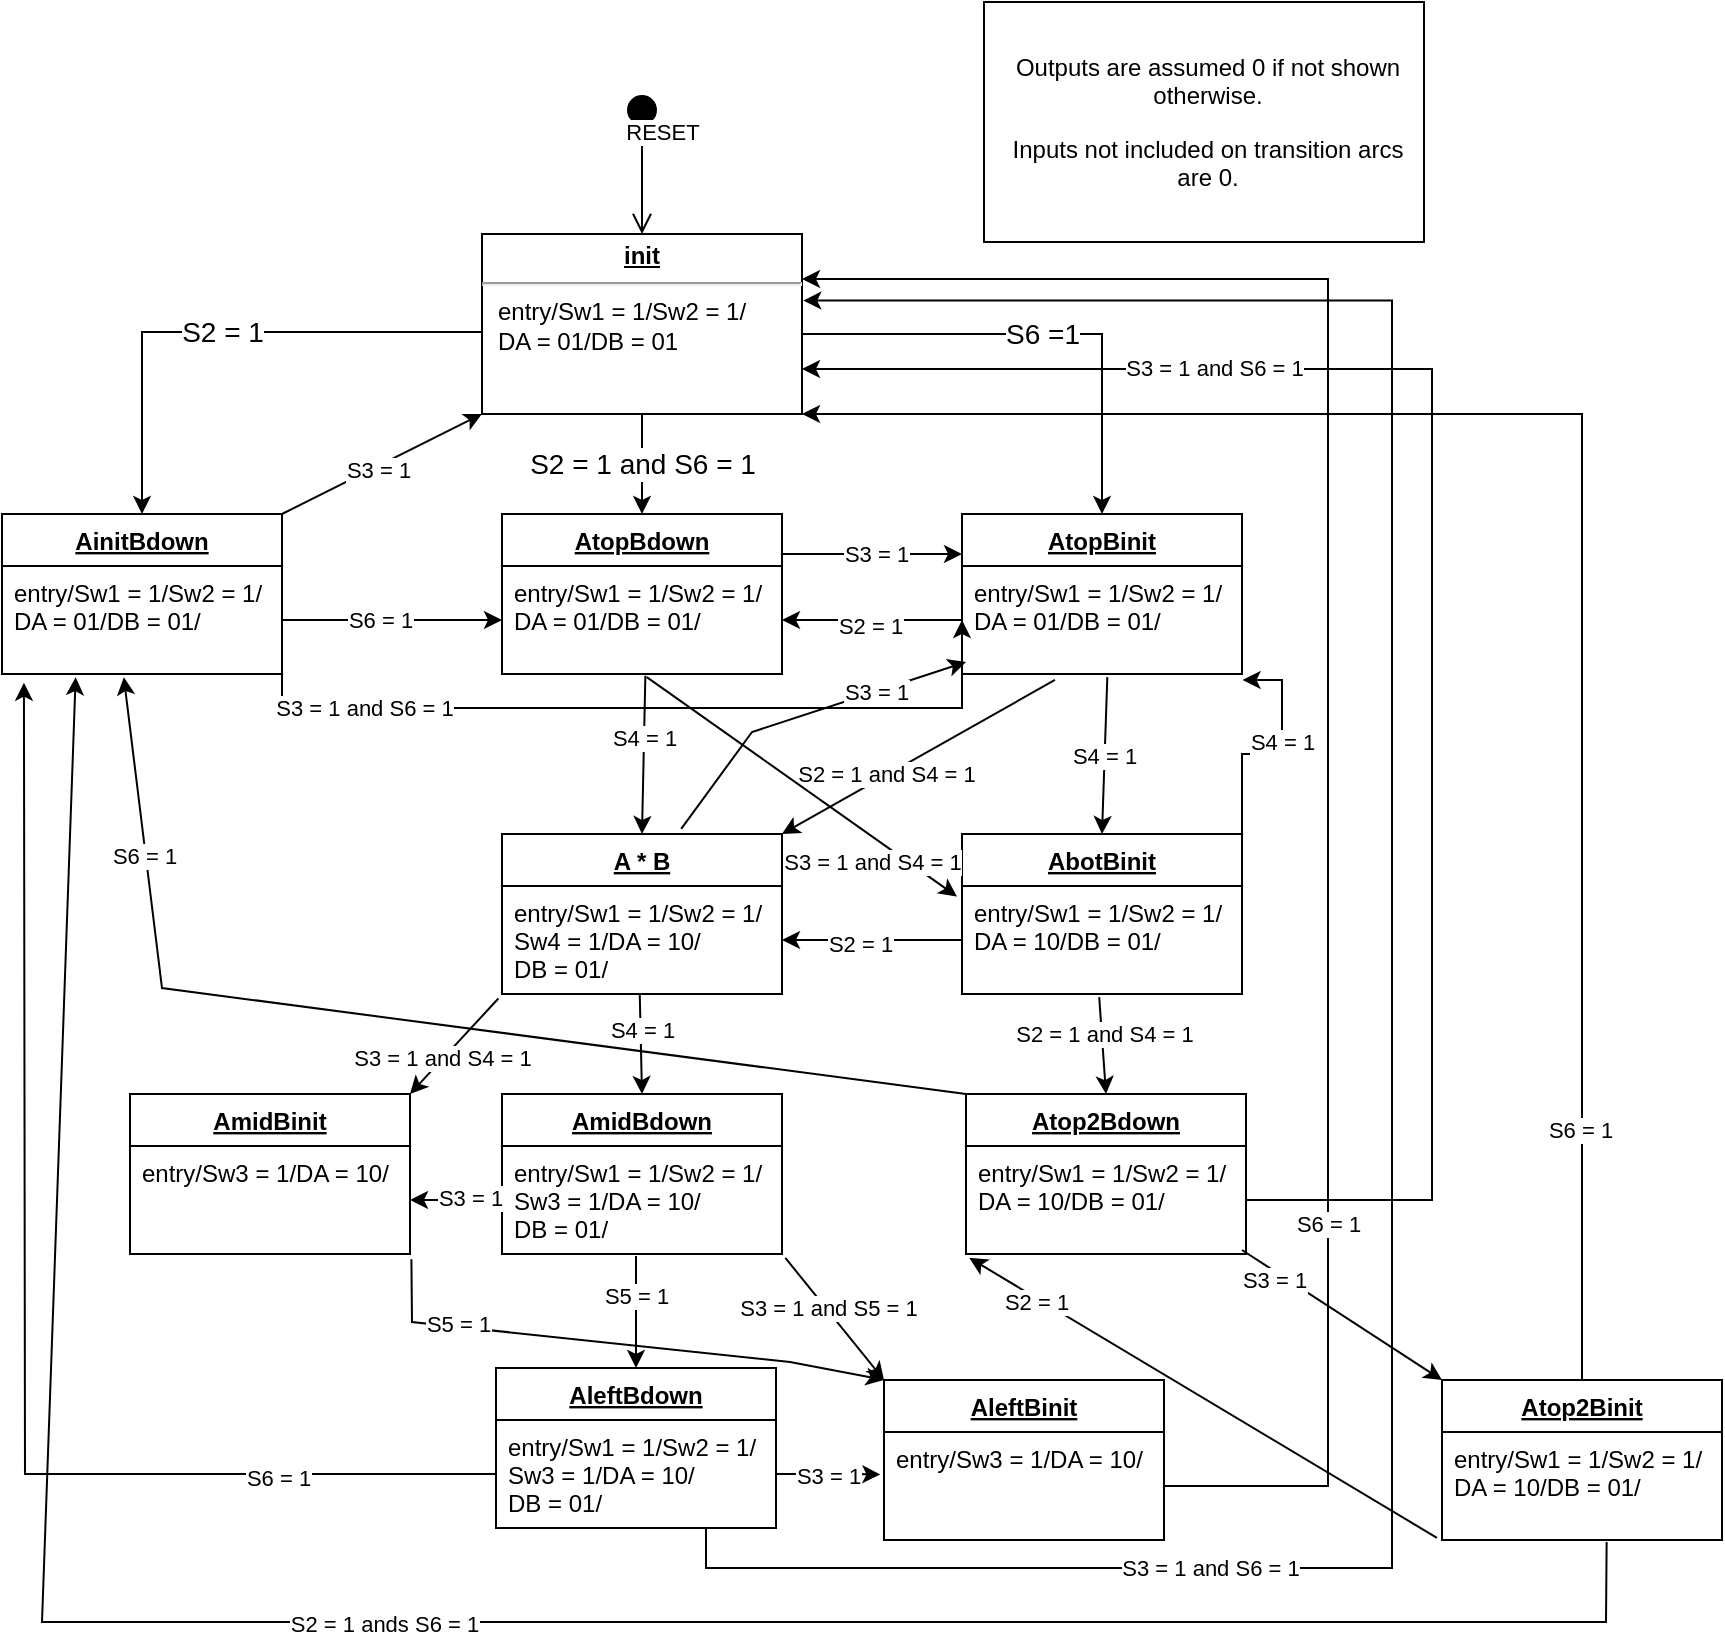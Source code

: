 <mxfile version="21.5.2" type="device">
  <diagram name="Page-1" id="LJ7FErqML_Ji2Pycz1u7">
    <mxGraphModel dx="989" dy="912" grid="0" gridSize="10" guides="1" tooltips="1" connect="1" arrows="1" fold="1" page="1" pageScale="1" pageWidth="850" pageHeight="1100" background="none" math="0" shadow="0">
      <root>
        <mxCell id="0" />
        <mxCell id="1" parent="0" />
        <mxCell id="zEwg5E2L285bCruXERSn-2" value="" style="rounded=0;whiteSpace=wrap;html=1;" vertex="1" parent="1">
          <mxGeometry x="590" y="18" width="220" height="120" as="geometry" />
        </mxCell>
        <mxCell id="Wfz2ZWmou7z-hoJO67oM-9" value="&lt;p style=&quot;margin:0px;margin-top:4px;text-align:center;text-decoration:underline;&quot;&gt;&lt;b&gt;init&lt;/b&gt;&lt;/p&gt;&lt;hr&gt;&lt;p style=&quot;margin:0px;margin-left:8px;&quot;&gt;entry/Sw1 = 1/Sw2 = 1/&lt;/p&gt;&lt;p style=&quot;margin:0px;margin-left:8px;&quot;&gt;DA = 01/DB = 01&lt;/p&gt;" style="verticalAlign=top;align=left;overflow=fill;fontSize=12;fontFamily=Helvetica;html=1;" parent="1" vertex="1">
          <mxGeometry x="339" y="134" width="160" height="90" as="geometry" />
        </mxCell>
        <mxCell id="Wfz2ZWmou7z-hoJO67oM-12" value="RESET" style="html=1;verticalAlign=bottom;startArrow=circle;startFill=1;endArrow=open;startSize=6;endSize=8;edgeStyle=elbowEdgeStyle;elbow=vertical;curved=0;rounded=0;" parent="1" target="Wfz2ZWmou7z-hoJO67oM-9" edge="1">
          <mxGeometry x="-0.2" y="10" width="80" relative="1" as="geometry">
            <mxPoint x="419" y="64" as="sourcePoint" />
            <mxPoint x="479" y="84" as="targetPoint" />
            <mxPoint as="offset" />
          </mxGeometry>
        </mxCell>
        <mxCell id="Wfz2ZWmou7z-hoJO67oM-14" value="AinitBdown" style="swimlane;fontStyle=5;childLayout=stackLayout;horizontal=1;startSize=26;fillColor=none;horizontalStack=0;resizeParent=1;resizeParentMax=0;resizeLast=0;collapsible=1;marginBottom=0;" parent="1" vertex="1">
          <mxGeometry x="99" y="274" width="140" height="80" as="geometry" />
        </mxCell>
        <mxCell id="Wfz2ZWmou7z-hoJO67oM-15" value="entry/Sw1 = 1/Sw2 = 1/&#xa;DA = 01/DB = 01/" style="text;strokeColor=none;fillColor=none;align=left;verticalAlign=top;spacingLeft=4;spacingRight=4;overflow=hidden;rotatable=0;points=[[0,0.5],[1,0.5]];portConstraint=eastwest;" parent="Wfz2ZWmou7z-hoJO67oM-14" vertex="1">
          <mxGeometry y="26" width="140" height="54" as="geometry" />
        </mxCell>
        <mxCell id="Wfz2ZWmou7z-hoJO67oM-20" value="AtopBinit" style="swimlane;fontStyle=5;childLayout=stackLayout;horizontal=1;startSize=26;fillColor=none;horizontalStack=0;resizeParent=1;resizeParentMax=0;resizeLast=0;collapsible=1;marginBottom=0;" parent="1" vertex="1">
          <mxGeometry x="579" y="274" width="140" height="80" as="geometry" />
        </mxCell>
        <mxCell id="Wfz2ZWmou7z-hoJO67oM-21" value="entry/Sw1 = 1/Sw2 = 1/&#xa;DA = 01/DB = 01/" style="text;strokeColor=none;fillColor=none;align=left;verticalAlign=top;spacingLeft=4;spacingRight=4;overflow=hidden;rotatable=0;points=[[0,0.5],[1,0.5]];portConstraint=eastwest;" parent="Wfz2ZWmou7z-hoJO67oM-20" vertex="1">
          <mxGeometry y="26" width="140" height="54" as="geometry" />
        </mxCell>
        <mxCell id="zEwg5E2L285bCruXERSn-22" style="edgeStyle=orthogonalEdgeStyle;rounded=0;orthogonalLoop=1;jettySize=auto;html=1;exitX=1;exitY=0.25;exitDx=0;exitDy=0;entryX=0;entryY=0.25;entryDx=0;entryDy=0;" edge="1" parent="1" source="U7DMnz9BZqN8sLMUT2tD-3" target="Wfz2ZWmou7z-hoJO67oM-20">
          <mxGeometry relative="1" as="geometry" />
        </mxCell>
        <mxCell id="zEwg5E2L285bCruXERSn-23" value="S3 = 1" style="edgeLabel;html=1;align=center;verticalAlign=middle;resizable=0;points=[];" vertex="1" connectable="0" parent="zEwg5E2L285bCruXERSn-22">
          <mxGeometry x="0.041" relative="1" as="geometry">
            <mxPoint as="offset" />
          </mxGeometry>
        </mxCell>
        <mxCell id="U7DMnz9BZqN8sLMUT2tD-3" value="AtopBdown" style="swimlane;fontStyle=5;childLayout=stackLayout;horizontal=1;startSize=26;fillColor=none;horizontalStack=0;resizeParent=1;resizeParentMax=0;resizeLast=0;collapsible=1;marginBottom=0;" parent="1" vertex="1">
          <mxGeometry x="349" y="274" width="140" height="80" as="geometry" />
        </mxCell>
        <mxCell id="U7DMnz9BZqN8sLMUT2tD-4" value="entry/Sw1 = 1/Sw2 = 1/&#xa;DA = 01/DB = 01/" style="text;strokeColor=none;fillColor=none;align=left;verticalAlign=top;spacingLeft=4;spacingRight=4;overflow=hidden;rotatable=0;points=[[0,0.5],[1,0.5]];portConstraint=eastwest;" parent="U7DMnz9BZqN8sLMUT2tD-3" vertex="1">
          <mxGeometry y="26" width="140" height="54" as="geometry" />
        </mxCell>
        <mxCell id="U7DMnz9BZqN8sLMUT2tD-14" value="" style="endArrow=classic;html=1;rounded=0;fontSize=14;entryX=0.5;entryY=0;entryDx=0;entryDy=0;" parent="1" target="Wfz2ZWmou7z-hoJO67oM-14" edge="1">
          <mxGeometry relative="1" as="geometry">
            <mxPoint x="339" y="183" as="sourcePoint" />
            <mxPoint x="439" y="183" as="targetPoint" />
            <Array as="points">
              <mxPoint x="169" y="183" />
            </Array>
          </mxGeometry>
        </mxCell>
        <mxCell id="U7DMnz9BZqN8sLMUT2tD-15" value="S2 = 1" style="edgeLabel;resizable=0;html=1;align=center;verticalAlign=middle;fontSize=14;" parent="U7DMnz9BZqN8sLMUT2tD-14" connectable="0" vertex="1">
          <mxGeometry relative="1" as="geometry" />
        </mxCell>
        <mxCell id="U7DMnz9BZqN8sLMUT2tD-16" value="" style="endArrow=classic;html=1;rounded=0;fontSize=14;entryX=0.5;entryY=0;entryDx=0;entryDy=0;" parent="1" target="Wfz2ZWmou7z-hoJO67oM-20" edge="1">
          <mxGeometry relative="1" as="geometry">
            <mxPoint x="499" y="184" as="sourcePoint" />
            <mxPoint x="599" y="184" as="targetPoint" />
            <Array as="points">
              <mxPoint x="649" y="184" />
            </Array>
          </mxGeometry>
        </mxCell>
        <mxCell id="U7DMnz9BZqN8sLMUT2tD-17" value="S6 =1" style="edgeLabel;resizable=0;html=1;align=center;verticalAlign=middle;fontSize=14;" parent="U7DMnz9BZqN8sLMUT2tD-16" connectable="0" vertex="1">
          <mxGeometry relative="1" as="geometry" />
        </mxCell>
        <mxCell id="U7DMnz9BZqN8sLMUT2tD-18" value="" style="endArrow=classic;html=1;rounded=0;fontSize=14;entryX=0.5;entryY=0;entryDx=0;entryDy=0;" parent="1" target="U7DMnz9BZqN8sLMUT2tD-3" edge="1">
          <mxGeometry relative="1" as="geometry">
            <mxPoint x="419" y="224" as="sourcePoint" />
            <mxPoint x="519" y="224" as="targetPoint" />
          </mxGeometry>
        </mxCell>
        <mxCell id="U7DMnz9BZqN8sLMUT2tD-19" value="S2 = 1 and S6 = 1" style="edgeLabel;resizable=0;html=1;align=center;verticalAlign=middle;fontSize=14;" parent="U7DMnz9BZqN8sLMUT2tD-18" connectable="0" vertex="1">
          <mxGeometry relative="1" as="geometry" />
        </mxCell>
        <mxCell id="U7DMnz9BZqN8sLMUT2tD-21" value="AmidBdown" style="swimlane;fontStyle=5;childLayout=stackLayout;horizontal=1;startSize=26;fillColor=none;horizontalStack=0;resizeParent=1;resizeParentMax=0;resizeLast=0;collapsible=1;marginBottom=0;" parent="1" vertex="1">
          <mxGeometry x="349" y="564" width="140" height="80" as="geometry" />
        </mxCell>
        <mxCell id="U7DMnz9BZqN8sLMUT2tD-22" value="entry/Sw1 = 1/Sw2 = 1/&#xa;Sw3 = 1/DA = 10/&#xa;DB = 01/" style="text;strokeColor=none;fillColor=none;align=left;verticalAlign=top;spacingLeft=4;spacingRight=4;overflow=hidden;rotatable=0;points=[[0,0.5],[1,0.5]];portConstraint=eastwest;" parent="U7DMnz9BZqN8sLMUT2tD-21" vertex="1">
          <mxGeometry y="26" width="140" height="54" as="geometry" />
        </mxCell>
        <mxCell id="U7DMnz9BZqN8sLMUT2tD-25" value="A * B" style="swimlane;fontStyle=5;childLayout=stackLayout;horizontal=1;startSize=26;fillColor=none;horizontalStack=0;resizeParent=1;resizeParentMax=0;resizeLast=0;collapsible=1;marginBottom=0;" parent="1" vertex="1">
          <mxGeometry x="349" y="434" width="140" height="80" as="geometry" />
        </mxCell>
        <mxCell id="U7DMnz9BZqN8sLMUT2tD-26" value="entry/Sw1 = 1/Sw2 = 1/&#xa;Sw4 = 1/DA = 10/&#xa;DB = 01/" style="text;strokeColor=none;fillColor=none;align=left;verticalAlign=top;spacingLeft=4;spacingRight=4;overflow=hidden;rotatable=0;points=[[0,0.5],[1,0.5]];portConstraint=eastwest;" parent="U7DMnz9BZqN8sLMUT2tD-25" vertex="1">
          <mxGeometry y="26" width="140" height="54" as="geometry" />
        </mxCell>
        <mxCell id="U7DMnz9BZqN8sLMUT2tD-34" value="AleftBinit" style="swimlane;fontStyle=5;childLayout=stackLayout;horizontal=1;startSize=26;fillColor=none;horizontalStack=0;resizeParent=1;resizeParentMax=0;resizeLast=0;collapsible=1;marginBottom=0;" parent="1" vertex="1">
          <mxGeometry x="540" y="707" width="140" height="80" as="geometry" />
        </mxCell>
        <mxCell id="U7DMnz9BZqN8sLMUT2tD-35" value="entry/Sw3 = 1/DA = 10/" style="text;strokeColor=none;fillColor=none;align=left;verticalAlign=top;spacingLeft=4;spacingRight=4;overflow=hidden;rotatable=0;points=[[0,0.5],[1,0.5]];portConstraint=eastwest;" parent="U7DMnz9BZqN8sLMUT2tD-34" vertex="1">
          <mxGeometry y="26" width="140" height="54" as="geometry" />
        </mxCell>
        <mxCell id="zEwg5E2L285bCruXERSn-30" style="edgeStyle=orthogonalEdgeStyle;rounded=0;orthogonalLoop=1;jettySize=auto;html=1;exitX=1;exitY=0;exitDx=0;exitDy=0;entryX=1.002;entryY=1.055;entryDx=0;entryDy=0;entryPerimeter=0;" edge="1" parent="1" source="U7DMnz9BZqN8sLMUT2tD-54" target="Wfz2ZWmou7z-hoJO67oM-21">
          <mxGeometry relative="1" as="geometry" />
        </mxCell>
        <mxCell id="zEwg5E2L285bCruXERSn-31" value="S4 = 1" style="edgeLabel;html=1;align=center;verticalAlign=middle;resizable=0;points=[];" vertex="1" connectable="0" parent="zEwg5E2L285bCruXERSn-30">
          <mxGeometry x="0.143" relative="1" as="geometry">
            <mxPoint as="offset" />
          </mxGeometry>
        </mxCell>
        <mxCell id="U7DMnz9BZqN8sLMUT2tD-54" value="AbotBinit" style="swimlane;fontStyle=5;childLayout=stackLayout;horizontal=1;startSize=26;fillColor=none;horizontalStack=0;resizeParent=1;resizeParentMax=0;resizeLast=0;collapsible=1;marginBottom=0;" parent="1" vertex="1">
          <mxGeometry x="579" y="434" width="140" height="80" as="geometry" />
        </mxCell>
        <mxCell id="U7DMnz9BZqN8sLMUT2tD-55" value="entry/Sw1 = 1/Sw2 = 1/&#xa;DA = 10/DB = 01/" style="text;strokeColor=none;fillColor=none;align=left;verticalAlign=top;spacingLeft=4;spacingRight=4;overflow=hidden;rotatable=0;points=[[0,0.5],[1,0.5]];portConstraint=eastwest;" parent="U7DMnz9BZqN8sLMUT2tD-54" vertex="1">
          <mxGeometry y="26" width="140" height="54" as="geometry" />
        </mxCell>
        <mxCell id="U7DMnz9BZqN8sLMUT2tD-56" value="Atop2Bdown" style="swimlane;fontStyle=5;childLayout=stackLayout;horizontal=1;startSize=26;fillColor=none;horizontalStack=0;resizeParent=1;resizeParentMax=0;resizeLast=0;collapsible=1;marginBottom=0;" parent="1" vertex="1">
          <mxGeometry x="581" y="564" width="140" height="80" as="geometry" />
        </mxCell>
        <mxCell id="U7DMnz9BZqN8sLMUT2tD-57" value="entry/Sw1 = 1/Sw2 = 1/&#xa;DA = 10/DB = 01/" style="text;strokeColor=none;fillColor=none;align=left;verticalAlign=top;spacingLeft=4;spacingRight=4;overflow=hidden;rotatable=0;points=[[0,0.5],[1,0.5]];portConstraint=eastwest;" parent="U7DMnz9BZqN8sLMUT2tD-56" vertex="1">
          <mxGeometry y="26" width="140" height="54" as="geometry" />
        </mxCell>
        <mxCell id="U7DMnz9BZqN8sLMUT2tD-82" value="AmidBinit" style="swimlane;fontStyle=5;childLayout=stackLayout;horizontal=1;startSize=26;fillColor=none;horizontalStack=0;resizeParent=1;resizeParentMax=0;resizeLast=0;collapsible=1;marginBottom=0;" parent="1" vertex="1">
          <mxGeometry x="163" y="564" width="140" height="80" as="geometry" />
        </mxCell>
        <mxCell id="U7DMnz9BZqN8sLMUT2tD-83" value="entry/Sw3 = 1/DA = 10/" style="text;strokeColor=none;fillColor=none;align=left;verticalAlign=top;spacingLeft=4;spacingRight=4;overflow=hidden;rotatable=0;points=[[0,0.5],[1,0.5]];portConstraint=eastwest;" parent="U7DMnz9BZqN8sLMUT2tD-82" vertex="1">
          <mxGeometry y="26" width="140" height="54" as="geometry" />
        </mxCell>
        <mxCell id="zEwg5E2L285bCruXERSn-62" style="edgeStyle=orthogonalEdgeStyle;rounded=0;orthogonalLoop=1;jettySize=auto;html=1;exitX=0.5;exitY=0;exitDx=0;exitDy=0;entryX=1;entryY=1;entryDx=0;entryDy=0;" edge="1" parent="1" source="U7DMnz9BZqN8sLMUT2tD-96" target="Wfz2ZWmou7z-hoJO67oM-9">
          <mxGeometry relative="1" as="geometry">
            <Array as="points">
              <mxPoint x="889" y="224" />
            </Array>
          </mxGeometry>
        </mxCell>
        <mxCell id="zEwg5E2L285bCruXERSn-63" value="S6 = 1" style="edgeLabel;html=1;align=center;verticalAlign=middle;resizable=0;points=[];" vertex="1" connectable="0" parent="zEwg5E2L285bCruXERSn-62">
          <mxGeometry x="-0.712" y="1" relative="1" as="geometry">
            <mxPoint as="offset" />
          </mxGeometry>
        </mxCell>
        <mxCell id="U7DMnz9BZqN8sLMUT2tD-96" value="Atop2Binit" style="swimlane;fontStyle=5;childLayout=stackLayout;horizontal=1;startSize=26;fillColor=none;horizontalStack=0;resizeParent=1;resizeParentMax=0;resizeLast=0;collapsible=1;marginBottom=0;" parent="1" vertex="1">
          <mxGeometry x="819" y="707" width="140" height="80" as="geometry" />
        </mxCell>
        <mxCell id="U7DMnz9BZqN8sLMUT2tD-97" value="entry/Sw1 = 1/Sw2 = 1/&#xa;DA = 10/DB = 01/" style="text;strokeColor=none;fillColor=none;align=left;verticalAlign=top;spacingLeft=4;spacingRight=4;overflow=hidden;rotatable=0;points=[[0,0.5],[1,0.5]];portConstraint=eastwest;" parent="U7DMnz9BZqN8sLMUT2tD-96" vertex="1">
          <mxGeometry y="26" width="140" height="54" as="geometry" />
        </mxCell>
        <mxCell id="zEwg5E2L285bCruXERSn-54" style="edgeStyle=orthogonalEdgeStyle;rounded=0;orthogonalLoop=1;jettySize=auto;html=1;exitX=0.75;exitY=1;exitDx=0;exitDy=0;entryX=1.004;entryY=0.37;entryDx=0;entryDy=0;entryPerimeter=0;" edge="1" parent="1" source="U7DMnz9BZqN8sLMUT2tD-100" target="Wfz2ZWmou7z-hoJO67oM-9">
          <mxGeometry relative="1" as="geometry">
            <Array as="points">
              <mxPoint x="451" y="801" />
              <mxPoint x="794" y="801" />
              <mxPoint x="794" y="167" />
            </Array>
          </mxGeometry>
        </mxCell>
        <mxCell id="zEwg5E2L285bCruXERSn-55" value="S3 = 1 and S6 = 1" style="edgeLabel;html=1;align=center;verticalAlign=middle;resizable=0;points=[];" vertex="1" connectable="0" parent="zEwg5E2L285bCruXERSn-54">
          <mxGeometry x="-0.362" y="-1" relative="1" as="geometry">
            <mxPoint x="-92" y="49" as="offset" />
          </mxGeometry>
        </mxCell>
        <mxCell id="U7DMnz9BZqN8sLMUT2tD-100" value="AleftBdown" style="swimlane;fontStyle=5;childLayout=stackLayout;horizontal=1;startSize=26;fillColor=none;horizontalStack=0;resizeParent=1;resizeParentMax=0;resizeLast=0;collapsible=1;marginBottom=0;" parent="1" vertex="1">
          <mxGeometry x="346" y="701" width="140" height="80" as="geometry" />
        </mxCell>
        <mxCell id="zEwg5E2L285bCruXERSn-52" style="edgeStyle=orthogonalEdgeStyle;rounded=0;orthogonalLoop=1;jettySize=auto;html=1;exitX=0;exitY=0.5;exitDx=0;exitDy=0;" edge="1" parent="U7DMnz9BZqN8sLMUT2tD-100" source="U7DMnz9BZqN8sLMUT2tD-101">
          <mxGeometry relative="1" as="geometry">
            <mxPoint x="-236.034" y="-342.655" as="targetPoint" />
          </mxGeometry>
        </mxCell>
        <mxCell id="zEwg5E2L285bCruXERSn-53" value="S6 = 1" style="edgeLabel;html=1;align=center;verticalAlign=middle;resizable=0;points=[];" vertex="1" connectable="0" parent="zEwg5E2L285bCruXERSn-52">
          <mxGeometry x="-0.654" y="2" relative="1" as="geometry">
            <mxPoint as="offset" />
          </mxGeometry>
        </mxCell>
        <mxCell id="U7DMnz9BZqN8sLMUT2tD-101" value="entry/Sw1 = 1/Sw2 = 1/&#xa;Sw3 = 1/DA = 10/&#xa;DB = 01/" style="text;strokeColor=none;fillColor=none;align=left;verticalAlign=top;spacingLeft=4;spacingRight=4;overflow=hidden;rotatable=0;points=[[0,0.5],[1,0.5]];portConstraint=eastwest;" parent="U7DMnz9BZqN8sLMUT2tD-100" vertex="1">
          <mxGeometry y="26" width="140" height="54" as="geometry" />
        </mxCell>
        <mxCell id="zEwg5E2L285bCruXERSn-1" value="&lt;p style=&quot;line-height: 120%;&quot;&gt;Outputs are assumed 0 if not shown otherwise.&lt;/p&gt;&lt;p style=&quot;line-height: 120%;&quot;&gt;Inputs not included on transition arcs are 0.&lt;/p&gt;" style="text;strokeColor=none;align=center;fillColor=none;html=1;verticalAlign=middle;whiteSpace=wrap;rounded=0;" vertex="1" parent="1">
          <mxGeometry x="594" y="18" width="216" height="120" as="geometry" />
        </mxCell>
        <mxCell id="zEwg5E2L285bCruXERSn-3" value="" style="endArrow=classic;html=1;rounded=0;exitX=1;exitY=0;exitDx=0;exitDy=0;entryX=0;entryY=1;entryDx=0;entryDy=0;" edge="1" parent="1" source="Wfz2ZWmou7z-hoJO67oM-14" target="Wfz2ZWmou7z-hoJO67oM-9">
          <mxGeometry width="50" height="50" relative="1" as="geometry">
            <mxPoint x="420" y="414" as="sourcePoint" />
            <mxPoint x="470" y="364" as="targetPoint" />
          </mxGeometry>
        </mxCell>
        <mxCell id="zEwg5E2L285bCruXERSn-4" value="S3 = 1" style="edgeLabel;html=1;align=center;verticalAlign=middle;resizable=0;points=[];" vertex="1" connectable="0" parent="zEwg5E2L285bCruXERSn-3">
          <mxGeometry x="-0.065" y="-1" relative="1" as="geometry">
            <mxPoint as="offset" />
          </mxGeometry>
        </mxCell>
        <mxCell id="zEwg5E2L285bCruXERSn-5" style="edgeStyle=orthogonalEdgeStyle;rounded=0;orthogonalLoop=1;jettySize=auto;html=1;exitX=1;exitY=0.5;exitDx=0;exitDy=0;entryX=0;entryY=0.5;entryDx=0;entryDy=0;" edge="1" parent="1" source="Wfz2ZWmou7z-hoJO67oM-15" target="Wfz2ZWmou7z-hoJO67oM-21">
          <mxGeometry relative="1" as="geometry">
            <Array as="points">
              <mxPoint x="239" y="371" />
              <mxPoint x="579" y="371" />
            </Array>
          </mxGeometry>
        </mxCell>
        <mxCell id="zEwg5E2L285bCruXERSn-7" value="S3 = 1 and S6 = 1" style="edgeLabel;html=1;align=center;verticalAlign=middle;resizable=0;points=[];" vertex="1" connectable="0" parent="zEwg5E2L285bCruXERSn-5">
          <mxGeometry x="-0.603" relative="1" as="geometry">
            <mxPoint as="offset" />
          </mxGeometry>
        </mxCell>
        <mxCell id="zEwg5E2L285bCruXERSn-8" style="edgeStyle=orthogonalEdgeStyle;rounded=0;orthogonalLoop=1;jettySize=auto;html=1;exitX=1;exitY=0.5;exitDx=0;exitDy=0;entryX=0;entryY=0.5;entryDx=0;entryDy=0;" edge="1" parent="1" source="Wfz2ZWmou7z-hoJO67oM-15" target="U7DMnz9BZqN8sLMUT2tD-4">
          <mxGeometry relative="1" as="geometry" />
        </mxCell>
        <mxCell id="zEwg5E2L285bCruXERSn-9" value="S6 = 1" style="edgeLabel;html=1;align=center;verticalAlign=middle;resizable=0;points=[];" vertex="1" connectable="0" parent="zEwg5E2L285bCruXERSn-8">
          <mxGeometry x="-0.117" relative="1" as="geometry">
            <mxPoint as="offset" />
          </mxGeometry>
        </mxCell>
        <mxCell id="zEwg5E2L285bCruXERSn-10" style="edgeStyle=orthogonalEdgeStyle;rounded=0;orthogonalLoop=1;jettySize=auto;html=1;exitX=0;exitY=0.5;exitDx=0;exitDy=0;entryX=1;entryY=0.5;entryDx=0;entryDy=0;" edge="1" parent="1" source="Wfz2ZWmou7z-hoJO67oM-21" target="U7DMnz9BZqN8sLMUT2tD-4">
          <mxGeometry relative="1" as="geometry" />
        </mxCell>
        <mxCell id="zEwg5E2L285bCruXERSn-11" value="S2 = 1" style="edgeLabel;html=1;align=center;verticalAlign=middle;resizable=0;points=[];" vertex="1" connectable="0" parent="zEwg5E2L285bCruXERSn-10">
          <mxGeometry x="0.021" y="3" relative="1" as="geometry">
            <mxPoint as="offset" />
          </mxGeometry>
        </mxCell>
        <mxCell id="zEwg5E2L285bCruXERSn-16" value="" style="endArrow=classic;html=1;rounded=0;exitX=0.519;exitY=1.029;exitDx=0;exitDy=0;exitPerimeter=0;entryX=0.5;entryY=0;entryDx=0;entryDy=0;" edge="1" parent="1" source="Wfz2ZWmou7z-hoJO67oM-21" target="U7DMnz9BZqN8sLMUT2tD-54">
          <mxGeometry width="50" height="50" relative="1" as="geometry">
            <mxPoint x="420" y="414" as="sourcePoint" />
            <mxPoint x="470" y="364" as="targetPoint" />
          </mxGeometry>
        </mxCell>
        <mxCell id="zEwg5E2L285bCruXERSn-17" value="S4 = 1" style="edgeLabel;html=1;align=center;verticalAlign=middle;resizable=0;points=[];" vertex="1" connectable="0" parent="zEwg5E2L285bCruXERSn-16">
          <mxGeometry x="0.004" y="-1" relative="1" as="geometry">
            <mxPoint as="offset" />
          </mxGeometry>
        </mxCell>
        <mxCell id="zEwg5E2L285bCruXERSn-20" value="" style="endArrow=classic;html=1;rounded=0;exitX=0.332;exitY=1.055;exitDx=0;exitDy=0;exitPerimeter=0;entryX=1;entryY=0;entryDx=0;entryDy=0;" edge="1" parent="1" source="Wfz2ZWmou7z-hoJO67oM-21" target="U7DMnz9BZqN8sLMUT2tD-25">
          <mxGeometry width="50" height="50" relative="1" as="geometry">
            <mxPoint x="420" y="414" as="sourcePoint" />
            <mxPoint x="470" y="364" as="targetPoint" />
          </mxGeometry>
        </mxCell>
        <mxCell id="zEwg5E2L285bCruXERSn-21" value="S2 = 1 and S4 = 1" style="edgeLabel;html=1;align=center;verticalAlign=middle;resizable=0;points=[];" vertex="1" connectable="0" parent="zEwg5E2L285bCruXERSn-20">
          <mxGeometry x="0.237" y="-1" relative="1" as="geometry">
            <mxPoint as="offset" />
          </mxGeometry>
        </mxCell>
        <mxCell id="zEwg5E2L285bCruXERSn-24" value="" style="endArrow=classic;html=1;rounded=0;exitX=0.512;exitY=1.017;exitDx=0;exitDy=0;exitPerimeter=0;entryX=0.5;entryY=0;entryDx=0;entryDy=0;" edge="1" parent="1" source="U7DMnz9BZqN8sLMUT2tD-4" target="U7DMnz9BZqN8sLMUT2tD-25">
          <mxGeometry width="50" height="50" relative="1" as="geometry">
            <mxPoint x="420" y="414" as="sourcePoint" />
            <mxPoint x="470" y="364" as="targetPoint" />
          </mxGeometry>
        </mxCell>
        <mxCell id="zEwg5E2L285bCruXERSn-25" value="S4 = 1" style="edgeLabel;html=1;align=center;verticalAlign=middle;resizable=0;points=[];" vertex="1" connectable="0" parent="zEwg5E2L285bCruXERSn-24">
          <mxGeometry x="-0.233" relative="1" as="geometry">
            <mxPoint as="offset" />
          </mxGeometry>
        </mxCell>
        <mxCell id="zEwg5E2L285bCruXERSn-26" value="" style="endArrow=classic;html=1;rounded=0;exitX=0.517;exitY=1.029;exitDx=0;exitDy=0;exitPerimeter=0;entryX=-0.018;entryY=0.097;entryDx=0;entryDy=0;entryPerimeter=0;" edge="1" parent="1" source="U7DMnz9BZqN8sLMUT2tD-4" target="U7DMnz9BZqN8sLMUT2tD-55">
          <mxGeometry width="50" height="50" relative="1" as="geometry">
            <mxPoint x="420" y="414" as="sourcePoint" />
            <mxPoint x="470" y="364" as="targetPoint" />
          </mxGeometry>
        </mxCell>
        <mxCell id="zEwg5E2L285bCruXERSn-27" value="S3 = 1 and S4 = 1" style="edgeLabel;html=1;align=center;verticalAlign=middle;resizable=0;points=[];" vertex="1" connectable="0" parent="zEwg5E2L285bCruXERSn-26">
          <mxGeometry x="0.513" y="-1" relative="1" as="geometry">
            <mxPoint x="-4" y="9" as="offset" />
          </mxGeometry>
        </mxCell>
        <mxCell id="zEwg5E2L285bCruXERSn-28" style="edgeStyle=orthogonalEdgeStyle;rounded=0;orthogonalLoop=1;jettySize=auto;html=1;exitX=0;exitY=0.5;exitDx=0;exitDy=0;entryX=1;entryY=0.5;entryDx=0;entryDy=0;" edge="1" parent="1" source="U7DMnz9BZqN8sLMUT2tD-55" target="U7DMnz9BZqN8sLMUT2tD-26">
          <mxGeometry relative="1" as="geometry" />
        </mxCell>
        <mxCell id="zEwg5E2L285bCruXERSn-29" value="S2 = 1" style="edgeLabel;html=1;align=center;verticalAlign=middle;resizable=0;points=[];" vertex="1" connectable="0" parent="zEwg5E2L285bCruXERSn-28">
          <mxGeometry x="0.128" y="2" relative="1" as="geometry">
            <mxPoint as="offset" />
          </mxGeometry>
        </mxCell>
        <mxCell id="zEwg5E2L285bCruXERSn-32" value="" style="endArrow=classic;html=1;rounded=0;exitX=0.49;exitY=1.029;exitDx=0;exitDy=0;exitPerimeter=0;entryX=0.5;entryY=0;entryDx=0;entryDy=0;" edge="1" parent="1" source="U7DMnz9BZqN8sLMUT2tD-55" target="U7DMnz9BZqN8sLMUT2tD-56">
          <mxGeometry width="50" height="50" relative="1" as="geometry">
            <mxPoint x="423" y="414" as="sourcePoint" />
            <mxPoint x="473" y="364" as="targetPoint" />
          </mxGeometry>
        </mxCell>
        <mxCell id="zEwg5E2L285bCruXERSn-33" value="S2 = 1 and S4 = 1" style="edgeLabel;html=1;align=center;verticalAlign=middle;resizable=0;points=[];" vertex="1" connectable="0" parent="zEwg5E2L285bCruXERSn-32">
          <mxGeometry x="-0.255" y="1" relative="1" as="geometry">
            <mxPoint as="offset" />
          </mxGeometry>
        </mxCell>
        <mxCell id="zEwg5E2L285bCruXERSn-34" value="" style="endArrow=classic;html=1;rounded=0;exitX=0.64;exitY=-0.032;exitDx=0;exitDy=0;exitPerimeter=0;" edge="1" parent="1" source="U7DMnz9BZqN8sLMUT2tD-25">
          <mxGeometry width="50" height="50" relative="1" as="geometry">
            <mxPoint x="423" y="414" as="sourcePoint" />
            <mxPoint x="581" y="348" as="targetPoint" />
            <Array as="points">
              <mxPoint x="474" y="383" />
            </Array>
          </mxGeometry>
        </mxCell>
        <mxCell id="zEwg5E2L285bCruXERSn-35" value="S3 = 1" style="edgeLabel;html=1;align=center;verticalAlign=middle;resizable=0;points=[];" vertex="1" connectable="0" parent="zEwg5E2L285bCruXERSn-34">
          <mxGeometry x="0.44" relative="1" as="geometry">
            <mxPoint as="offset" />
          </mxGeometry>
        </mxCell>
        <mxCell id="zEwg5E2L285bCruXERSn-36" value="" style="endArrow=classic;html=1;rounded=0;exitX=0.492;exitY=1.004;exitDx=0;exitDy=0;exitPerimeter=0;entryX=0.5;entryY=0;entryDx=0;entryDy=0;" edge="1" parent="1" source="U7DMnz9BZqN8sLMUT2tD-26" target="U7DMnz9BZqN8sLMUT2tD-21">
          <mxGeometry width="50" height="50" relative="1" as="geometry">
            <mxPoint x="423" y="414" as="sourcePoint" />
            <mxPoint x="473" y="364" as="targetPoint" />
          </mxGeometry>
        </mxCell>
        <mxCell id="zEwg5E2L285bCruXERSn-37" value="S4 = 1" style="edgeLabel;html=1;align=center;verticalAlign=middle;resizable=0;points=[];" vertex="1" connectable="0" parent="zEwg5E2L285bCruXERSn-36">
          <mxGeometry x="-0.307" relative="1" as="geometry">
            <mxPoint as="offset" />
          </mxGeometry>
        </mxCell>
        <mxCell id="zEwg5E2L285bCruXERSn-38" value="" style="endArrow=classic;html=1;rounded=0;exitX=-0.013;exitY=1.042;exitDx=0;exitDy=0;exitPerimeter=0;entryX=1;entryY=0;entryDx=0;entryDy=0;" edge="1" parent="1" source="U7DMnz9BZqN8sLMUT2tD-26" target="U7DMnz9BZqN8sLMUT2tD-82">
          <mxGeometry width="50" height="50" relative="1" as="geometry">
            <mxPoint x="424" y="414" as="sourcePoint" />
            <mxPoint x="474" y="364" as="targetPoint" />
          </mxGeometry>
        </mxCell>
        <mxCell id="zEwg5E2L285bCruXERSn-39" value="S3 = 1 and S4 = 1" style="edgeLabel;html=1;align=center;verticalAlign=middle;resizable=0;points=[];" vertex="1" connectable="0" parent="zEwg5E2L285bCruXERSn-38">
          <mxGeometry x="0.244" y="-1" relative="1" as="geometry">
            <mxPoint as="offset" />
          </mxGeometry>
        </mxCell>
        <mxCell id="zEwg5E2L285bCruXERSn-40" style="edgeStyle=orthogonalEdgeStyle;rounded=0;orthogonalLoop=1;jettySize=auto;html=1;exitX=0;exitY=0.5;exitDx=0;exitDy=0;entryX=1;entryY=0.5;entryDx=0;entryDy=0;" edge="1" parent="1" source="U7DMnz9BZqN8sLMUT2tD-22" target="U7DMnz9BZqN8sLMUT2tD-83">
          <mxGeometry relative="1" as="geometry" />
        </mxCell>
        <mxCell id="zEwg5E2L285bCruXERSn-41" value="S3 = 1" style="edgeLabel;html=1;align=center;verticalAlign=middle;resizable=0;points=[];" vertex="1" connectable="0" parent="zEwg5E2L285bCruXERSn-40">
          <mxGeometry x="-0.292" y="-1" relative="1" as="geometry">
            <mxPoint as="offset" />
          </mxGeometry>
        </mxCell>
        <mxCell id="zEwg5E2L285bCruXERSn-42" value="" style="endArrow=classic;html=1;rounded=0;" edge="1" parent="1" target="U7DMnz9BZqN8sLMUT2tD-100">
          <mxGeometry width="50" height="50" relative="1" as="geometry">
            <mxPoint x="416" y="645" as="sourcePoint" />
            <mxPoint x="474" y="364" as="targetPoint" />
          </mxGeometry>
        </mxCell>
        <mxCell id="zEwg5E2L285bCruXERSn-43" value="S5 = 1" style="edgeLabel;html=1;align=center;verticalAlign=middle;resizable=0;points=[];" vertex="1" connectable="0" parent="zEwg5E2L285bCruXERSn-42">
          <mxGeometry x="-0.302" relative="1" as="geometry">
            <mxPoint as="offset" />
          </mxGeometry>
        </mxCell>
        <mxCell id="zEwg5E2L285bCruXERSn-44" value="" style="endArrow=classic;html=1;rounded=0;exitX=1.012;exitY=1.036;exitDx=0;exitDy=0;exitPerimeter=0;entryX=0;entryY=0;entryDx=0;entryDy=0;" edge="1" parent="1" source="U7DMnz9BZqN8sLMUT2tD-22" target="U7DMnz9BZqN8sLMUT2tD-34">
          <mxGeometry width="50" height="50" relative="1" as="geometry">
            <mxPoint x="424" y="414" as="sourcePoint" />
            <mxPoint x="474" y="364" as="targetPoint" />
          </mxGeometry>
        </mxCell>
        <mxCell id="zEwg5E2L285bCruXERSn-45" value="S3 = 1 and S5 = 1" style="edgeLabel;html=1;align=center;verticalAlign=middle;resizable=0;points=[];" vertex="1" connectable="0" parent="zEwg5E2L285bCruXERSn-44">
          <mxGeometry x="-0.166" y="1" relative="1" as="geometry">
            <mxPoint as="offset" />
          </mxGeometry>
        </mxCell>
        <mxCell id="zEwg5E2L285bCruXERSn-46" value="" style="endArrow=classic;html=1;rounded=0;exitX=1.005;exitY=1.049;exitDx=0;exitDy=0;exitPerimeter=0;entryX=0;entryY=0;entryDx=0;entryDy=0;" edge="1" parent="1" source="U7DMnz9BZqN8sLMUT2tD-83" target="U7DMnz9BZqN8sLMUT2tD-34">
          <mxGeometry width="50" height="50" relative="1" as="geometry">
            <mxPoint x="424" y="834" as="sourcePoint" />
            <mxPoint x="474" y="784" as="targetPoint" />
            <Array as="points">
              <mxPoint x="304" y="678" />
              <mxPoint x="493" y="698" />
            </Array>
          </mxGeometry>
        </mxCell>
        <mxCell id="zEwg5E2L285bCruXERSn-47" value="S5 = 1" style="edgeLabel;html=1;align=center;verticalAlign=middle;resizable=0;points=[];" vertex="1" connectable="0" parent="zEwg5E2L285bCruXERSn-46">
          <mxGeometry x="-0.595" y="2" relative="1" as="geometry">
            <mxPoint as="offset" />
          </mxGeometry>
        </mxCell>
        <mxCell id="zEwg5E2L285bCruXERSn-48" style="edgeStyle=orthogonalEdgeStyle;rounded=0;orthogonalLoop=1;jettySize=auto;html=1;exitX=1;exitY=0.5;exitDx=0;exitDy=0;entryX=1;entryY=0.25;entryDx=0;entryDy=0;" edge="1" parent="1" source="U7DMnz9BZqN8sLMUT2tD-35" target="Wfz2ZWmou7z-hoJO67oM-9">
          <mxGeometry relative="1" as="geometry">
            <Array as="points">
              <mxPoint x="762" y="760" />
              <mxPoint x="762" y="156" />
            </Array>
          </mxGeometry>
        </mxCell>
        <mxCell id="zEwg5E2L285bCruXERSn-49" value="S6 = 1" style="edgeLabel;html=1;align=center;verticalAlign=middle;resizable=0;points=[];" vertex="1" connectable="0" parent="zEwg5E2L285bCruXERSn-48">
          <mxGeometry x="-0.55" relative="1" as="geometry">
            <mxPoint as="offset" />
          </mxGeometry>
        </mxCell>
        <mxCell id="zEwg5E2L285bCruXERSn-50" style="edgeStyle=orthogonalEdgeStyle;rounded=0;orthogonalLoop=1;jettySize=auto;html=1;exitX=1;exitY=0.5;exitDx=0;exitDy=0;entryX=-0.013;entryY=0.393;entryDx=0;entryDy=0;entryPerimeter=0;" edge="1" parent="1" source="U7DMnz9BZqN8sLMUT2tD-101" target="U7DMnz9BZqN8sLMUT2tD-35">
          <mxGeometry relative="1" as="geometry" />
        </mxCell>
        <mxCell id="zEwg5E2L285bCruXERSn-51" value="S3 = 1" style="edgeLabel;html=1;align=center;verticalAlign=middle;resizable=0;points=[];" vertex="1" connectable="0" parent="zEwg5E2L285bCruXERSn-50">
          <mxGeometry x="-0.059" y="-1" relative="1" as="geometry">
            <mxPoint x="1" as="offset" />
          </mxGeometry>
        </mxCell>
        <mxCell id="zEwg5E2L285bCruXERSn-56" value="" style="endArrow=classic;html=1;rounded=0;entryX=0;entryY=0;entryDx=0;entryDy=0;" edge="1" parent="1" target="U7DMnz9BZqN8sLMUT2tD-96">
          <mxGeometry width="50" height="50" relative="1" as="geometry">
            <mxPoint x="719" y="642" as="sourcePoint" />
            <mxPoint x="474" y="442" as="targetPoint" />
          </mxGeometry>
        </mxCell>
        <mxCell id="zEwg5E2L285bCruXERSn-57" value="S3 = 1" style="edgeLabel;html=1;align=center;verticalAlign=middle;resizable=0;points=[];" vertex="1" connectable="0" parent="zEwg5E2L285bCruXERSn-56">
          <mxGeometry x="-0.386" y="-1" relative="1" as="geometry">
            <mxPoint x="-14" y="-6" as="offset" />
          </mxGeometry>
        </mxCell>
        <mxCell id="zEwg5E2L285bCruXERSn-58" value="" style="endArrow=classic;html=1;rounded=0;exitX=0;exitY=0;exitDx=0;exitDy=0;entryX=0.435;entryY=1.029;entryDx=0;entryDy=0;entryPerimeter=0;" edge="1" parent="1" source="U7DMnz9BZqN8sLMUT2tD-56" target="Wfz2ZWmou7z-hoJO67oM-15">
          <mxGeometry width="50" height="50" relative="1" as="geometry">
            <mxPoint x="549" y="492" as="sourcePoint" />
            <mxPoint x="599" y="442" as="targetPoint" />
            <Array as="points">
              <mxPoint x="179" y="511" />
            </Array>
          </mxGeometry>
        </mxCell>
        <mxCell id="zEwg5E2L285bCruXERSn-59" value="S6 = 1" style="edgeLabel;html=1;align=center;verticalAlign=middle;resizable=0;points=[];" vertex="1" connectable="0" parent="zEwg5E2L285bCruXERSn-58">
          <mxGeometry x="0.681" y="1" relative="1" as="geometry">
            <mxPoint as="offset" />
          </mxGeometry>
        </mxCell>
        <mxCell id="zEwg5E2L285bCruXERSn-60" style="edgeStyle=orthogonalEdgeStyle;rounded=0;orthogonalLoop=1;jettySize=auto;html=1;exitX=1;exitY=0.5;exitDx=0;exitDy=0;entryX=1;entryY=0.75;entryDx=0;entryDy=0;" edge="1" parent="1" source="U7DMnz9BZqN8sLMUT2tD-57" target="Wfz2ZWmou7z-hoJO67oM-9">
          <mxGeometry relative="1" as="geometry">
            <Array as="points">
              <mxPoint x="814" y="617" />
              <mxPoint x="814" y="202" />
            </Array>
          </mxGeometry>
        </mxCell>
        <mxCell id="zEwg5E2L285bCruXERSn-61" value="S3 = 1 and S6 = 1" style="edgeLabel;html=1;align=center;verticalAlign=middle;resizable=0;points=[];" vertex="1" connectable="0" parent="zEwg5E2L285bCruXERSn-60">
          <mxGeometry x="-0.652" relative="1" as="geometry">
            <mxPoint x="-109" y="-366" as="offset" />
          </mxGeometry>
        </mxCell>
        <mxCell id="zEwg5E2L285bCruXERSn-64" value="" style="endArrow=classic;html=1;rounded=0;exitX=-0.018;exitY=0.98;exitDx=0;exitDy=0;exitPerimeter=0;entryX=0.012;entryY=1.036;entryDx=0;entryDy=0;entryPerimeter=0;" edge="1" parent="1" source="U7DMnz9BZqN8sLMUT2tD-97" target="U7DMnz9BZqN8sLMUT2tD-57">
          <mxGeometry width="50" height="50" relative="1" as="geometry">
            <mxPoint x="549" y="492" as="sourcePoint" />
            <mxPoint x="599" y="442" as="targetPoint" />
          </mxGeometry>
        </mxCell>
        <mxCell id="zEwg5E2L285bCruXERSn-65" value="S2 = 1" style="edgeLabel;html=1;align=center;verticalAlign=middle;resizable=0;points=[];" vertex="1" connectable="0" parent="zEwg5E2L285bCruXERSn-64">
          <mxGeometry x="0.708" y="2" relative="1" as="geometry">
            <mxPoint as="offset" />
          </mxGeometry>
        </mxCell>
        <mxCell id="zEwg5E2L285bCruXERSn-66" value="" style="endArrow=classic;html=1;rounded=0;exitX=0.588;exitY=1.019;exitDx=0;exitDy=0;exitPerimeter=0;entryX=0.263;entryY=1.029;entryDx=0;entryDy=0;entryPerimeter=0;" edge="1" parent="1" source="U7DMnz9BZqN8sLMUT2tD-97" target="Wfz2ZWmou7z-hoJO67oM-15">
          <mxGeometry width="50" height="50" relative="1" as="geometry">
            <mxPoint x="549" y="492" as="sourcePoint" />
            <mxPoint x="105" y="830" as="targetPoint" />
            <Array as="points">
              <mxPoint x="901" y="828" />
              <mxPoint x="119" y="828" />
            </Array>
          </mxGeometry>
        </mxCell>
        <mxCell id="zEwg5E2L285bCruXERSn-67" value="S2 = 1 ands S6 = 1" style="edgeLabel;html=1;align=center;verticalAlign=middle;resizable=0;points=[];" vertex="1" connectable="0" parent="zEwg5E2L285bCruXERSn-66">
          <mxGeometry x="0.006" y="1" relative="1" as="geometry">
            <mxPoint as="offset" />
          </mxGeometry>
        </mxCell>
      </root>
    </mxGraphModel>
  </diagram>
</mxfile>
